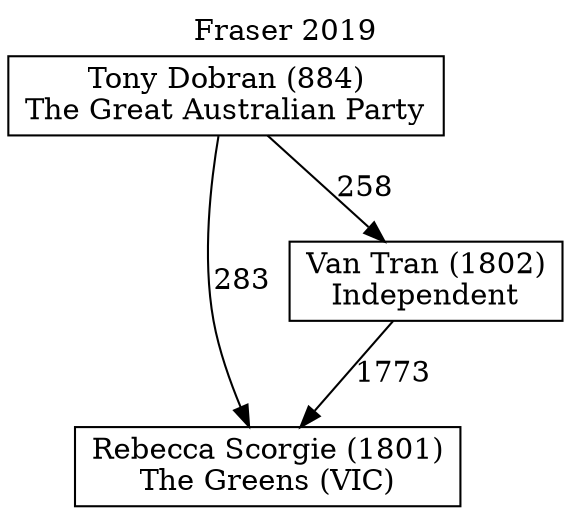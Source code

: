 // House preference flow
digraph "Rebecca Scorgie (1801)_Fraser_2019" {
	graph [label="Fraser 2019" labelloc=t mclimit=10]
	node [shape=box]
	"Rebecca Scorgie (1801)" [label="Rebecca Scorgie (1801)
The Greens (VIC)"]
	"Van Tran (1802)" [label="Van Tran (1802)
Independent"]
	"Tony Dobran (884)" [label="Tony Dobran (884)
The Great Australian Party"]
	"Rebecca Scorgie (1801)" [label="Rebecca Scorgie (1801)
The Greens (VIC)"]
	"Tony Dobran (884)" [label="Tony Dobran (884)
The Great Australian Party"]
	"Tony Dobran (884)" [label="Tony Dobran (884)
The Great Australian Party"]
	"Van Tran (1802)" [label="Van Tran (1802)
Independent"]
	"Tony Dobran (884)" [label="Tony Dobran (884)
The Great Australian Party"]
	"Tony Dobran (884)" [label="Tony Dobran (884)
The Great Australian Party"]
	"Van Tran (1802)" -> "Rebecca Scorgie (1801)" [label=1773]
	"Tony Dobran (884)" -> "Van Tran (1802)" [label=258]
	"Tony Dobran (884)" -> "Rebecca Scorgie (1801)" [label=283]
}
